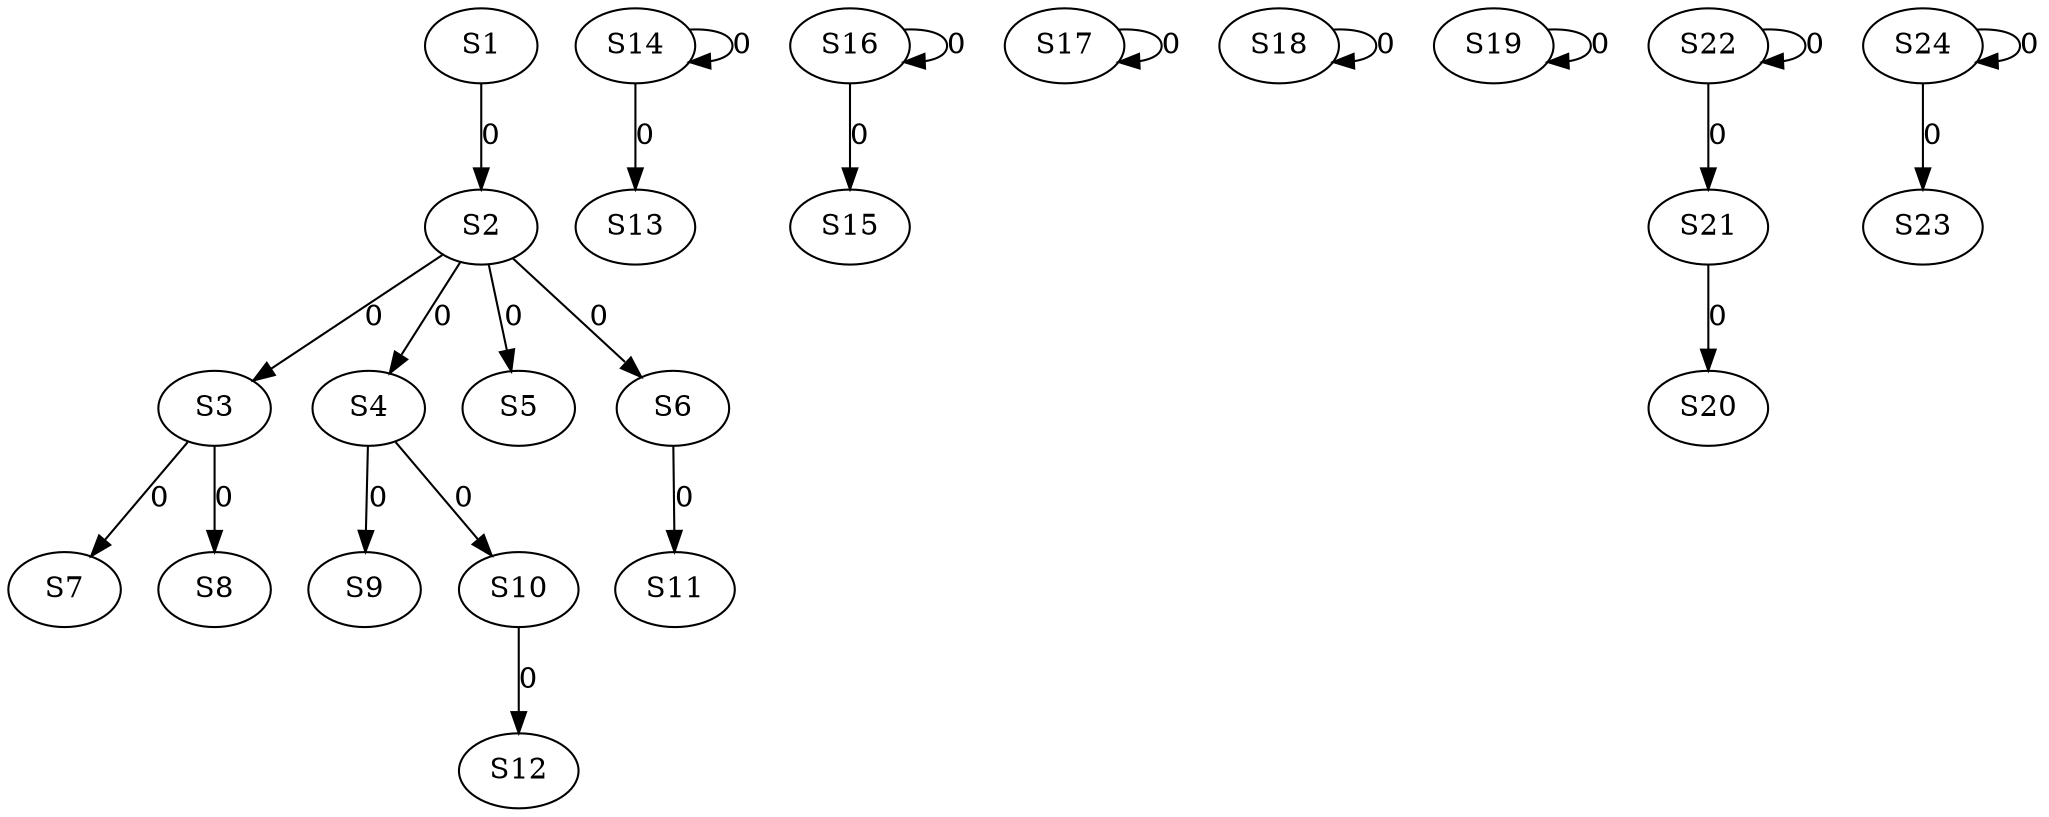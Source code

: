 strict digraph {
	S1 -> S2 [ label = 0 ];
	S2 -> S3 [ label = 0 ];
	S2 -> S4 [ label = 0 ];
	S2 -> S5 [ label = 0 ];
	S2 -> S6 [ label = 0 ];
	S3 -> S7 [ label = 0 ];
	S3 -> S8 [ label = 0 ];
	S4 -> S9 [ label = 0 ];
	S4 -> S10 [ label = 0 ];
	S6 -> S11 [ label = 0 ];
	S10 -> S12 [ label = 0 ];
	S14 -> S13 [ label = 0 ];
	S14 -> S14 [ label = 0 ];
	S16 -> S15 [ label = 0 ];
	S16 -> S16 [ label = 0 ];
	S17 -> S17 [ label = 0 ];
	S18 -> S18 [ label = 0 ];
	S19 -> S19 [ label = 0 ];
	S21 -> S20 [ label = 0 ];
	S22 -> S21 [ label = 0 ];
	S22 -> S22 [ label = 0 ];
	S24 -> S23 [ label = 0 ];
	S24 -> S24 [ label = 0 ];
}